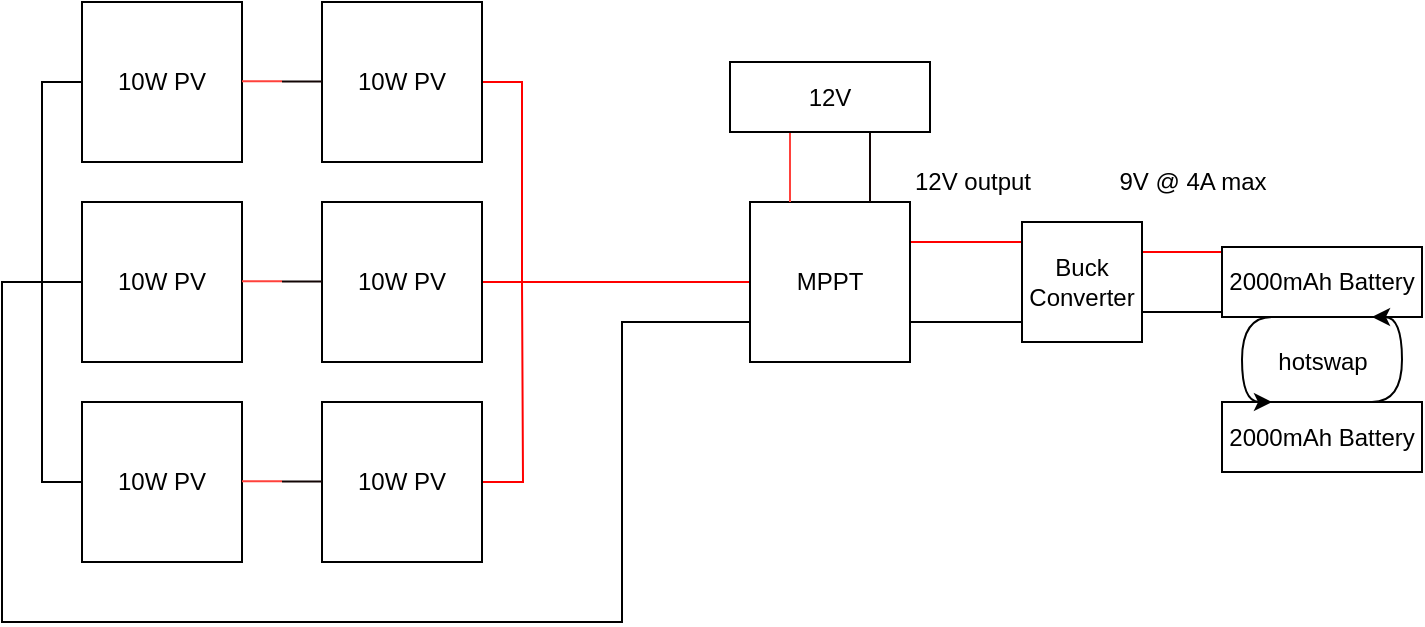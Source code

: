 <mxfile version="13.7.7" type="device"><diagram id="qfLHHcea1JVXpUDaVr-S" name="Page-1"><mxGraphModel dx="1013" dy="1393" grid="1" gridSize="10" guides="1" tooltips="1" connect="1" arrows="1" fold="1" page="1" pageScale="1" pageWidth="827" pageHeight="1169" math="0" shadow="0"><root><mxCell id="0"/><mxCell id="1" parent="0"/><mxCell id="TvjBTHcZ3rUNoUv0RgUA-55" style="edgeStyle=orthogonalEdgeStyle;rounded=0;orthogonalLoop=1;jettySize=auto;html=1;entryX=1;entryY=0.5;entryDx=0;entryDy=0;endArrow=none;endFill=0;strokeColor=#FF0000;" edge="1" parent="1" source="TvjBTHcZ3rUNoUv0RgUA-2" target="TvjBTHcZ3rUNoUv0RgUA-40"><mxGeometry relative="1" as="geometry"><Array as="points"><mxPoint x="319" y="70"/><mxPoint x="319" y="170"/></Array></mxGeometry></mxCell><mxCell id="TvjBTHcZ3rUNoUv0RgUA-2" value="&lt;span&gt;10W PV&lt;/span&gt;" style="whiteSpace=wrap;html=1;aspect=fixed;" vertex="1" parent="1"><mxGeometry x="219" y="30" width="80" height="80" as="geometry"/></mxCell><mxCell id="TvjBTHcZ3rUNoUv0RgUA-16" style="edgeStyle=orthogonalEdgeStyle;rounded=0;orthogonalLoop=1;jettySize=auto;html=1;exitX=1;exitY=0.75;exitDx=0;exitDy=0;entryX=0;entryY=0.75;entryDx=0;entryDy=0;endArrow=none;endFill=0;strokeColor=#120504;" edge="1" parent="1"><mxGeometry relative="1" as="geometry"><mxPoint x="199" y="69.71" as="sourcePoint"/><mxPoint x="219" y="69.71" as="targetPoint"/></mxGeometry></mxCell><mxCell id="TvjBTHcZ3rUNoUv0RgUA-53" style="edgeStyle=orthogonalEdgeStyle;rounded=0;orthogonalLoop=1;jettySize=auto;html=1;entryX=0;entryY=0.5;entryDx=0;entryDy=0;endArrow=none;endFill=0;strokeColor=#000000;" edge="1" parent="1" source="TvjBTHcZ3rUNoUv0RgUA-37" target="TvjBTHcZ3rUNoUv0RgUA-43"><mxGeometry relative="1" as="geometry"><Array as="points"><mxPoint x="79" y="70"/><mxPoint x="79" y="170"/></Array></mxGeometry></mxCell><mxCell id="TvjBTHcZ3rUNoUv0RgUA-37" value="10W PV" style="whiteSpace=wrap;html=1;aspect=fixed;" vertex="1" parent="1"><mxGeometry x="99" y="30" width="80" height="80" as="geometry"/></mxCell><mxCell id="TvjBTHcZ3rUNoUv0RgUA-38" style="edgeStyle=orthogonalEdgeStyle;rounded=0;orthogonalLoop=1;jettySize=auto;html=1;exitX=1;exitY=0.25;exitDx=0;exitDy=0;entryX=0;entryY=0.25;entryDx=0;entryDy=0;endArrow=none;endFill=0;strokeColor=#FF413B;" edge="1" parent="1"><mxGeometry relative="1" as="geometry"><mxPoint x="179" y="69.66" as="sourcePoint"/><mxPoint x="199" y="69.66" as="targetPoint"/></mxGeometry></mxCell><mxCell id="TvjBTHcZ3rUNoUv0RgUA-40" value="&lt;span&gt;10W PV&lt;/span&gt;" style="whiteSpace=wrap;html=1;aspect=fixed;" vertex="1" parent="1"><mxGeometry x="219" y="130" width="80" height="80" as="geometry"/></mxCell><mxCell id="TvjBTHcZ3rUNoUv0RgUA-42" style="edgeStyle=orthogonalEdgeStyle;rounded=0;orthogonalLoop=1;jettySize=auto;html=1;exitX=1;exitY=0.75;exitDx=0;exitDy=0;entryX=0;entryY=0.75;entryDx=0;entryDy=0;endArrow=none;endFill=0;strokeColor=#120504;" edge="1" parent="1"><mxGeometry relative="1" as="geometry"><mxPoint x="199" y="169.71" as="sourcePoint"/><mxPoint x="219" y="169.71" as="targetPoint"/></mxGeometry></mxCell><mxCell id="TvjBTHcZ3rUNoUv0RgUA-43" value="&lt;span&gt;10W PV&lt;/span&gt;" style="whiteSpace=wrap;html=1;aspect=fixed;" vertex="1" parent="1"><mxGeometry x="99" y="130" width="80" height="80" as="geometry"/></mxCell><mxCell id="TvjBTHcZ3rUNoUv0RgUA-44" style="edgeStyle=orthogonalEdgeStyle;rounded=0;orthogonalLoop=1;jettySize=auto;html=1;exitX=1;exitY=0.25;exitDx=0;exitDy=0;entryX=0;entryY=0.25;entryDx=0;entryDy=0;endArrow=none;endFill=0;strokeColor=#FF413B;" edge="1" parent="1"><mxGeometry relative="1" as="geometry"><mxPoint x="179" y="169.66" as="sourcePoint"/><mxPoint x="199" y="169.66" as="targetPoint"/></mxGeometry></mxCell><mxCell id="TvjBTHcZ3rUNoUv0RgUA-56" style="edgeStyle=orthogonalEdgeStyle;rounded=0;orthogonalLoop=1;jettySize=auto;html=1;endArrow=none;endFill=0;strokeColor=#FF0000;" edge="1" parent="1" source="TvjBTHcZ3rUNoUv0RgUA-46"><mxGeometry relative="1" as="geometry"><mxPoint x="319" y="170" as="targetPoint"/></mxGeometry></mxCell><mxCell id="TvjBTHcZ3rUNoUv0RgUA-46" value="&lt;span&gt;10W PV&lt;/span&gt;" style="whiteSpace=wrap;html=1;aspect=fixed;" vertex="1" parent="1"><mxGeometry x="219" y="230" width="80" height="80" as="geometry"/></mxCell><mxCell id="TvjBTHcZ3rUNoUv0RgUA-48" style="edgeStyle=orthogonalEdgeStyle;rounded=0;orthogonalLoop=1;jettySize=auto;html=1;exitX=1;exitY=0.75;exitDx=0;exitDy=0;entryX=0;entryY=0.75;entryDx=0;entryDy=0;endArrow=none;endFill=0;strokeColor=#120504;" edge="1" parent="1"><mxGeometry relative="1" as="geometry"><mxPoint x="199" y="269.71" as="sourcePoint"/><mxPoint x="219" y="269.71" as="targetPoint"/></mxGeometry></mxCell><mxCell id="TvjBTHcZ3rUNoUv0RgUA-54" style="edgeStyle=orthogonalEdgeStyle;rounded=0;orthogonalLoop=1;jettySize=auto;html=1;endArrow=none;endFill=0;strokeColor=#000000;" edge="1" parent="1" source="TvjBTHcZ3rUNoUv0RgUA-49"><mxGeometry relative="1" as="geometry"><mxPoint x="79" y="170" as="targetPoint"/></mxGeometry></mxCell><mxCell id="TvjBTHcZ3rUNoUv0RgUA-49" value="&lt;span&gt;10W PV&lt;/span&gt;" style="whiteSpace=wrap;html=1;aspect=fixed;" vertex="1" parent="1"><mxGeometry x="99" y="230" width="80" height="80" as="geometry"/></mxCell><mxCell id="TvjBTHcZ3rUNoUv0RgUA-50" style="edgeStyle=orthogonalEdgeStyle;rounded=0;orthogonalLoop=1;jettySize=auto;html=1;exitX=1;exitY=0.25;exitDx=0;exitDy=0;entryX=0;entryY=0.25;entryDx=0;entryDy=0;endArrow=none;endFill=0;strokeColor=#FF413B;" edge="1" parent="1"><mxGeometry relative="1" as="geometry"><mxPoint x="179" y="269.66" as="sourcePoint"/><mxPoint x="199" y="269.66" as="targetPoint"/></mxGeometry></mxCell><mxCell id="TvjBTHcZ3rUNoUv0RgUA-67" style="edgeStyle=orthogonalEdgeStyle;rounded=0;orthogonalLoop=1;jettySize=auto;html=1;exitX=1;exitY=0.25;exitDx=0;exitDy=0;entryX=0;entryY=0.25;entryDx=0;entryDy=0;endArrow=none;endFill=0;strokeColor=#FF0000;" edge="1" parent="1" source="TvjBTHcZ3rUNoUv0RgUA-57" target="TvjBTHcZ3rUNoUv0RgUA-59"><mxGeometry relative="1" as="geometry"><Array as="points"><mxPoint x="569" y="150"/></Array></mxGeometry></mxCell><mxCell id="TvjBTHcZ3rUNoUv0RgUA-68" style="edgeStyle=orthogonalEdgeStyle;rounded=0;orthogonalLoop=1;jettySize=auto;html=1;exitX=1;exitY=0.75;exitDx=0;exitDy=0;entryX=0;entryY=0.75;entryDx=0;entryDy=0;endArrow=none;endFill=0;" edge="1" parent="1" source="TvjBTHcZ3rUNoUv0RgUA-57" target="TvjBTHcZ3rUNoUv0RgUA-59"><mxGeometry relative="1" as="geometry"><Array as="points"><mxPoint x="569" y="190"/></Array></mxGeometry></mxCell><mxCell id="TvjBTHcZ3rUNoUv0RgUA-69" style="edgeStyle=orthogonalEdgeStyle;rounded=0;orthogonalLoop=1;jettySize=auto;html=1;exitX=0;exitY=0.25;exitDx=0;exitDy=0;endArrow=none;endFill=0;strokeColor=#FF0000;" edge="1" parent="1" source="TvjBTHcZ3rUNoUv0RgUA-57"><mxGeometry relative="1" as="geometry"><mxPoint x="319" y="150.241" as="targetPoint"/><Array as="points"><mxPoint x="433" y="170"/><mxPoint x="319" y="170"/></Array></mxGeometry></mxCell><mxCell id="TvjBTHcZ3rUNoUv0RgUA-70" style="edgeStyle=orthogonalEdgeStyle;rounded=0;orthogonalLoop=1;jettySize=auto;html=1;exitX=0;exitY=0.75;exitDx=0;exitDy=0;endArrow=none;endFill=0;strokeColor=#000000;" edge="1" parent="1" source="TvjBTHcZ3rUNoUv0RgUA-57"><mxGeometry relative="1" as="geometry"><mxPoint x="79" y="260" as="targetPoint"/><Array as="points"><mxPoint x="369" y="190"/><mxPoint x="369" y="340"/><mxPoint x="59" y="340"/><mxPoint x="59" y="170"/><mxPoint x="79" y="170"/></Array></mxGeometry></mxCell><mxCell id="TvjBTHcZ3rUNoUv0RgUA-57" value="MPPT" style="whiteSpace=wrap;html=1;aspect=fixed;" vertex="1" parent="1"><mxGeometry x="433" y="130" width="80" height="80" as="geometry"/></mxCell><mxCell id="TvjBTHcZ3rUNoUv0RgUA-71" style="edgeStyle=orthogonalEdgeStyle;rounded=0;orthogonalLoop=1;jettySize=auto;html=1;exitX=1;exitY=0.25;exitDx=0;exitDy=0;entryX=0;entryY=0.25;entryDx=0;entryDy=0;endArrow=none;endFill=0;strokeColor=#FF0000;" edge="1" parent="1" source="TvjBTHcZ3rUNoUv0RgUA-59" target="TvjBTHcZ3rUNoUv0RgUA-62"><mxGeometry relative="1" as="geometry"><Array as="points"><mxPoint x="669" y="155"/></Array></mxGeometry></mxCell><mxCell id="TvjBTHcZ3rUNoUv0RgUA-72" style="edgeStyle=orthogonalEdgeStyle;rounded=0;orthogonalLoop=1;jettySize=auto;html=1;exitX=1;exitY=0.75;exitDx=0;exitDy=0;endArrow=none;endFill=0;" edge="1" parent="1" source="TvjBTHcZ3rUNoUv0RgUA-59" target="TvjBTHcZ3rUNoUv0RgUA-62"><mxGeometry relative="1" as="geometry"><Array as="points"><mxPoint x="659" y="185"/><mxPoint x="659" y="185"/></Array></mxGeometry></mxCell><mxCell id="TvjBTHcZ3rUNoUv0RgUA-59" value="Buck Converter" style="whiteSpace=wrap;html=1;aspect=fixed;" vertex="1" parent="1"><mxGeometry x="569" y="140" width="60" height="60" as="geometry"/></mxCell><mxCell id="TvjBTHcZ3rUNoUv0RgUA-62" value="2000mAh Battery" style="rounded=0;whiteSpace=wrap;html=1;" vertex="1" parent="1"><mxGeometry x="669" y="152.5" width="100" height="35" as="geometry"/></mxCell><mxCell id="TvjBTHcZ3rUNoUv0RgUA-74" style="edgeStyle=orthogonalEdgeStyle;orthogonalLoop=1;jettySize=auto;html=1;exitX=0.75;exitY=0;exitDx=0;exitDy=0;entryX=0.75;entryY=1;entryDx=0;entryDy=0;endArrow=classic;endFill=1;strokeColor=#000000;curved=1;" edge="1" parent="1" source="TvjBTHcZ3rUNoUv0RgUA-63" target="TvjBTHcZ3rUNoUv0RgUA-62"><mxGeometry relative="1" as="geometry"><Array as="points"><mxPoint x="759" y="230"/><mxPoint x="759" y="188"/></Array></mxGeometry></mxCell><mxCell id="TvjBTHcZ3rUNoUv0RgUA-63" value="2000mAh Battery" style="rounded=0;whiteSpace=wrap;html=1;" vertex="1" parent="1"><mxGeometry x="669" y="230" width="100" height="35" as="geometry"/></mxCell><mxCell id="TvjBTHcZ3rUNoUv0RgUA-65" style="edgeStyle=orthogonalEdgeStyle;rounded=0;orthogonalLoop=1;jettySize=auto;html=1;exitX=0.25;exitY=1;exitDx=0;exitDy=0;entryX=0.25;entryY=0;entryDx=0;entryDy=0;endArrow=none;endFill=0;strokeColor=#FF413B;" edge="1" parent="1" source="TvjBTHcZ3rUNoUv0RgUA-64" target="TvjBTHcZ3rUNoUv0RgUA-57"><mxGeometry relative="1" as="geometry"><mxPoint x="453" y="120.0" as="sourcePoint"/><mxPoint x="473" y="120.0" as="targetPoint"/></mxGeometry></mxCell><mxCell id="TvjBTHcZ3rUNoUv0RgUA-66" style="edgeStyle=orthogonalEdgeStyle;rounded=0;orthogonalLoop=1;jettySize=auto;html=1;exitX=0.75;exitY=1;exitDx=0;exitDy=0;entryX=0.75;entryY=0;entryDx=0;entryDy=0;endArrow=none;endFill=0;strokeColor=#120504;" edge="1" parent="1" source="TvjBTHcZ3rUNoUv0RgUA-64" target="TvjBTHcZ3rUNoUv0RgUA-57"><mxGeometry relative="1" as="geometry"><mxPoint x="473" y="120.05" as="sourcePoint"/><mxPoint x="493" y="120.05" as="targetPoint"/></mxGeometry></mxCell><mxCell id="TvjBTHcZ3rUNoUv0RgUA-64" value="12V" style="rounded=0;whiteSpace=wrap;html=1;" vertex="1" parent="1"><mxGeometry x="423" y="60" width="100" height="35" as="geometry"/></mxCell><mxCell id="TvjBTHcZ3rUNoUv0RgUA-73" style="edgeStyle=orthogonalEdgeStyle;orthogonalLoop=1;jettySize=auto;html=1;exitX=0.25;exitY=0;exitDx=0;exitDy=0;entryX=0.25;entryY=1;entryDx=0;entryDy=0;endArrow=none;endFill=0;strokeColor=#000000;curved=1;startArrow=classic;startFill=1;" edge="1" parent="1" source="TvjBTHcZ3rUNoUv0RgUA-63" target="TvjBTHcZ3rUNoUv0RgUA-62"><mxGeometry relative="1" as="geometry"><Array as="points"><mxPoint x="679" y="230"/><mxPoint x="679" y="188"/></Array></mxGeometry></mxCell><mxCell id="TvjBTHcZ3rUNoUv0RgUA-75" value="hotswap" style="text;html=1;align=center;verticalAlign=middle;resizable=0;points=[];autosize=1;" vertex="1" parent="1"><mxGeometry x="689" y="200" width="60" height="20" as="geometry"/></mxCell><mxCell id="TvjBTHcZ3rUNoUv0RgUA-76" value="9V @ 4A max" style="text;html=1;align=center;verticalAlign=middle;resizable=0;points=[];autosize=1;" vertex="1" parent="1"><mxGeometry x="609" y="110" width="90" height="20" as="geometry"/></mxCell><mxCell id="TvjBTHcZ3rUNoUv0RgUA-77" value="12V output" style="text;html=1;align=center;verticalAlign=middle;resizable=0;points=[];autosize=1;" vertex="1" parent="1"><mxGeometry x="509" y="110" width="70" height="20" as="geometry"/></mxCell></root></mxGraphModel></diagram></mxfile>